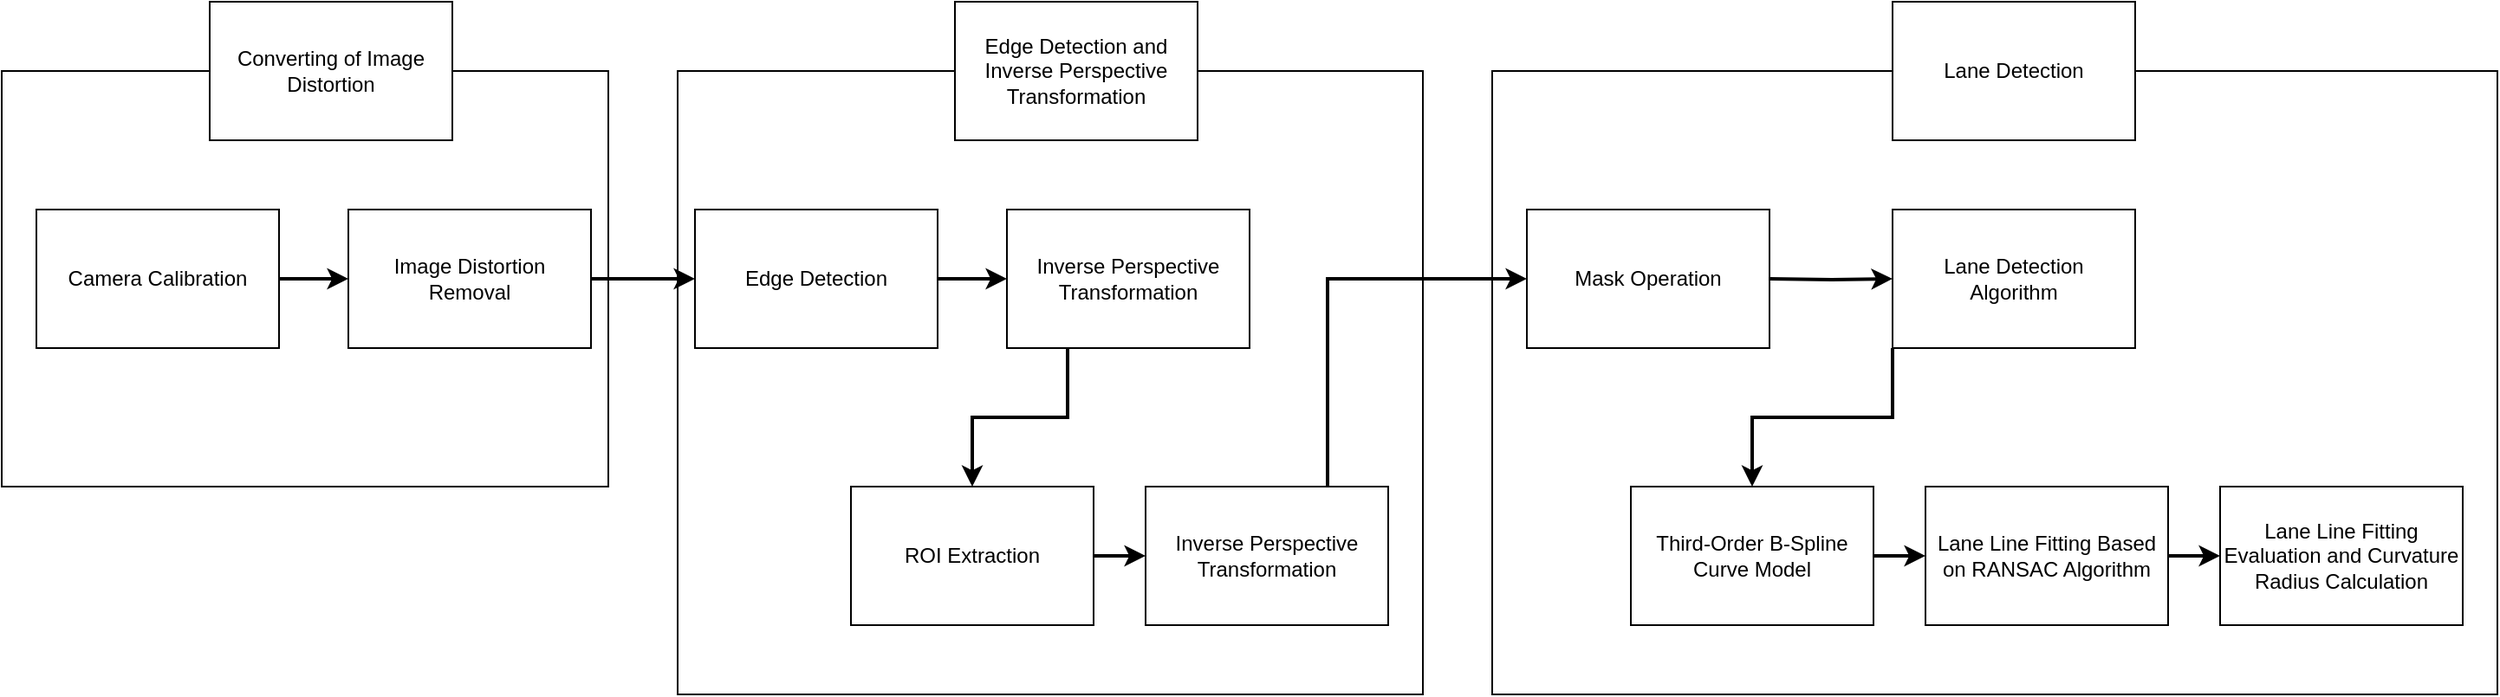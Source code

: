 <mxfile version="14.7.6" type="github">
  <diagram id="K7vxBfUOR3E32aqaXmol" name="Page-1">
    <mxGraphModel dx="1831" dy="951" grid="1" gridSize="10" guides="1" tooltips="1" connect="1" arrows="1" fold="1" page="1" pageScale="1" pageWidth="827" pageHeight="1169" math="0" shadow="0">
      <root>
        <mxCell id="0" />
        <mxCell id="1" parent="0" />
        <mxCell id="P-RF1JXskMPbk-WiRWE9-33" value="" style="rounded=0;whiteSpace=wrap;html=1;" vertex="1" parent="1">
          <mxGeometry x="940" y="200" width="580" height="360" as="geometry" />
        </mxCell>
        <mxCell id="P-RF1JXskMPbk-WiRWE9-32" value="" style="rounded=0;whiteSpace=wrap;html=1;" vertex="1" parent="1">
          <mxGeometry x="470" y="200" width="430" height="360" as="geometry" />
        </mxCell>
        <mxCell id="P-RF1JXskMPbk-WiRWE9-31" value="" style="rounded=0;whiteSpace=wrap;html=1;" vertex="1" parent="1">
          <mxGeometry x="80" y="200" width="350" height="240" as="geometry" />
        </mxCell>
        <mxCell id="P-RF1JXskMPbk-WiRWE9-1" value="Converting of Image Distortion" style="rounded=0;whiteSpace=wrap;html=1;" vertex="1" parent="1">
          <mxGeometry x="200" y="160" width="140" height="80" as="geometry" />
        </mxCell>
        <mxCell id="P-RF1JXskMPbk-WiRWE9-2" value="Edge Detection and Inverse Perspective Transformation" style="rounded=0;whiteSpace=wrap;html=1;" vertex="1" parent="1">
          <mxGeometry x="630" y="160" width="140" height="80" as="geometry" />
        </mxCell>
        <mxCell id="P-RF1JXskMPbk-WiRWE9-3" value="Lane Detection" style="rounded=0;whiteSpace=wrap;html=1;" vertex="1" parent="1">
          <mxGeometry x="1171" y="160" width="140" height="80" as="geometry" />
        </mxCell>
        <mxCell id="P-RF1JXskMPbk-WiRWE9-4" value="Camera Calibration" style="rounded=0;whiteSpace=wrap;html=1;" vertex="1" parent="1">
          <mxGeometry x="100" y="280" width="140" height="80" as="geometry" />
        </mxCell>
        <mxCell id="P-RF1JXskMPbk-WiRWE9-23" style="edgeStyle=orthogonalEdgeStyle;rounded=0;orthogonalLoop=1;jettySize=auto;html=1;exitX=0.25;exitY=1;exitDx=0;exitDy=0;strokeWidth=2;" edge="1" parent="1" source="P-RF1JXskMPbk-WiRWE9-5" target="P-RF1JXskMPbk-WiRWE9-9">
          <mxGeometry relative="1" as="geometry" />
        </mxCell>
        <mxCell id="P-RF1JXskMPbk-WiRWE9-5" value="Inverse Perspective Transformation" style="rounded=0;whiteSpace=wrap;html=1;" vertex="1" parent="1">
          <mxGeometry x="660" y="280" width="140" height="80" as="geometry" />
        </mxCell>
        <mxCell id="P-RF1JXskMPbk-WiRWE9-20" style="edgeStyle=orthogonalEdgeStyle;rounded=0;orthogonalLoop=1;jettySize=auto;html=1;exitX=1;exitY=0.5;exitDx=0;exitDy=0;entryX=0;entryY=0.5;entryDx=0;entryDy=0;strokeWidth=2;" edge="1" parent="1" source="P-RF1JXskMPbk-WiRWE9-6" target="P-RF1JXskMPbk-WiRWE9-5">
          <mxGeometry relative="1" as="geometry" />
        </mxCell>
        <mxCell id="P-RF1JXskMPbk-WiRWE9-6" value="Edge Detection" style="rounded=0;whiteSpace=wrap;html=1;" vertex="1" parent="1">
          <mxGeometry x="480" y="280" width="140" height="80" as="geometry" />
        </mxCell>
        <mxCell id="P-RF1JXskMPbk-WiRWE9-19" style="edgeStyle=orthogonalEdgeStyle;rounded=0;orthogonalLoop=1;jettySize=auto;html=1;exitX=1;exitY=0.5;exitDx=0;exitDy=0;entryX=0;entryY=0.5;entryDx=0;entryDy=0;strokeWidth=2;" edge="1" parent="1" source="P-RF1JXskMPbk-WiRWE9-7" target="P-RF1JXskMPbk-WiRWE9-6">
          <mxGeometry relative="1" as="geometry" />
        </mxCell>
        <mxCell id="P-RF1JXskMPbk-WiRWE9-7" value="Image Distortion Removal" style="rounded=0;whiteSpace=wrap;html=1;" vertex="1" parent="1">
          <mxGeometry x="280" y="280" width="140" height="80" as="geometry" />
        </mxCell>
        <mxCell id="P-RF1JXskMPbk-WiRWE9-27" style="edgeStyle=orthogonalEdgeStyle;rounded=0;orthogonalLoop=1;jettySize=auto;html=1;entryX=0;entryY=0.5;entryDx=0;entryDy=0;strokeWidth=2;" edge="1" parent="1" target="P-RF1JXskMPbk-WiRWE9-12">
          <mxGeometry relative="1" as="geometry">
            <mxPoint x="1100" y="320" as="sourcePoint" />
          </mxGeometry>
        </mxCell>
        <mxCell id="P-RF1JXskMPbk-WiRWE9-8" value="Mask Operation" style="rounded=0;whiteSpace=wrap;html=1;" vertex="1" parent="1">
          <mxGeometry x="960" y="280" width="140" height="80" as="geometry" />
        </mxCell>
        <mxCell id="P-RF1JXskMPbk-WiRWE9-24" style="edgeStyle=orthogonalEdgeStyle;rounded=0;orthogonalLoop=1;jettySize=auto;html=1;exitX=1;exitY=0.5;exitDx=0;exitDy=0;entryX=0;entryY=0.5;entryDx=0;entryDy=0;strokeWidth=2;" edge="1" parent="1" source="P-RF1JXskMPbk-WiRWE9-9" target="P-RF1JXskMPbk-WiRWE9-10">
          <mxGeometry relative="1" as="geometry" />
        </mxCell>
        <mxCell id="P-RF1JXskMPbk-WiRWE9-9" value="ROI Extraction" style="rounded=0;whiteSpace=wrap;html=1;" vertex="1" parent="1">
          <mxGeometry x="570" y="440" width="140" height="80" as="geometry" />
        </mxCell>
        <mxCell id="P-RF1JXskMPbk-WiRWE9-26" style="edgeStyle=orthogonalEdgeStyle;rounded=0;orthogonalLoop=1;jettySize=auto;html=1;exitX=0.75;exitY=0;exitDx=0;exitDy=0;entryX=0;entryY=0.5;entryDx=0;entryDy=0;strokeWidth=2;" edge="1" parent="1" source="P-RF1JXskMPbk-WiRWE9-10" target="P-RF1JXskMPbk-WiRWE9-8">
          <mxGeometry relative="1" as="geometry" />
        </mxCell>
        <mxCell id="P-RF1JXskMPbk-WiRWE9-10" value="Inverse Perspective Transformation" style="rounded=0;whiteSpace=wrap;html=1;" vertex="1" parent="1">
          <mxGeometry x="740" y="440" width="140" height="80" as="geometry" />
        </mxCell>
        <mxCell id="P-RF1JXskMPbk-WiRWE9-28" style="edgeStyle=orthogonalEdgeStyle;rounded=0;orthogonalLoop=1;jettySize=auto;html=1;exitX=0;exitY=1;exitDx=0;exitDy=0;entryX=0.5;entryY=0;entryDx=0;entryDy=0;strokeWidth=2;" edge="1" parent="1" source="P-RF1JXskMPbk-WiRWE9-12" target="P-RF1JXskMPbk-WiRWE9-13">
          <mxGeometry relative="1" as="geometry" />
        </mxCell>
        <mxCell id="P-RF1JXskMPbk-WiRWE9-12" value="&lt;span style=&quot;text-align: left&quot;&gt;Lane Detection &lt;br&gt;Algorithm&lt;/span&gt;" style="rounded=0;whiteSpace=wrap;html=1;" vertex="1" parent="1">
          <mxGeometry x="1171" y="280" width="140" height="80" as="geometry" />
        </mxCell>
        <mxCell id="P-RF1JXskMPbk-WiRWE9-29" style="edgeStyle=orthogonalEdgeStyle;rounded=0;orthogonalLoop=1;jettySize=auto;html=1;entryX=0;entryY=0.5;entryDx=0;entryDy=0;strokeWidth=2;" edge="1" parent="1" source="P-RF1JXskMPbk-WiRWE9-13" target="P-RF1JXskMPbk-WiRWE9-15">
          <mxGeometry relative="1" as="geometry" />
        </mxCell>
        <mxCell id="P-RF1JXskMPbk-WiRWE9-13" value="Third-Order B-Spline Curve Model" style="rounded=0;whiteSpace=wrap;html=1;" vertex="1" parent="1">
          <mxGeometry x="1020" y="440" width="140" height="80" as="geometry" />
        </mxCell>
        <mxCell id="P-RF1JXskMPbk-WiRWE9-30" style="edgeStyle=orthogonalEdgeStyle;rounded=0;orthogonalLoop=1;jettySize=auto;html=1;exitX=1;exitY=0.5;exitDx=0;exitDy=0;entryX=0;entryY=0.5;entryDx=0;entryDy=0;strokeWidth=2;" edge="1" parent="1" source="P-RF1JXskMPbk-WiRWE9-15" target="P-RF1JXskMPbk-WiRWE9-17">
          <mxGeometry relative="1" as="geometry" />
        </mxCell>
        <mxCell id="P-RF1JXskMPbk-WiRWE9-15" value="&lt;span style=&quot;text-align: left&quot;&gt;Lane Line Fitting Based on RANSAC Algorithm&lt;/span&gt;" style="rounded=0;whiteSpace=wrap;html=1;" vertex="1" parent="1">
          <mxGeometry x="1190" y="440" width="140" height="80" as="geometry" />
        </mxCell>
        <mxCell id="P-RF1JXskMPbk-WiRWE9-17" value="&lt;span style=&quot;text-align: left&quot;&gt;Lane Line Fitting Evaluation and Curvature Radius Calculation&lt;/span&gt;" style="rounded=0;whiteSpace=wrap;html=1;" vertex="1" parent="1">
          <mxGeometry x="1360" y="440" width="140" height="80" as="geometry" />
        </mxCell>
        <mxCell id="P-RF1JXskMPbk-WiRWE9-18" value="" style="endArrow=classic;html=1;strokeWidth=2;entryX=0;entryY=0.5;entryDx=0;entryDy=0;" edge="1" parent="1" target="P-RF1JXskMPbk-WiRWE9-7">
          <mxGeometry width="50" height="50" relative="1" as="geometry">
            <mxPoint x="240" y="320" as="sourcePoint" />
            <mxPoint x="290" y="270" as="targetPoint" />
          </mxGeometry>
        </mxCell>
      </root>
    </mxGraphModel>
  </diagram>
</mxfile>

